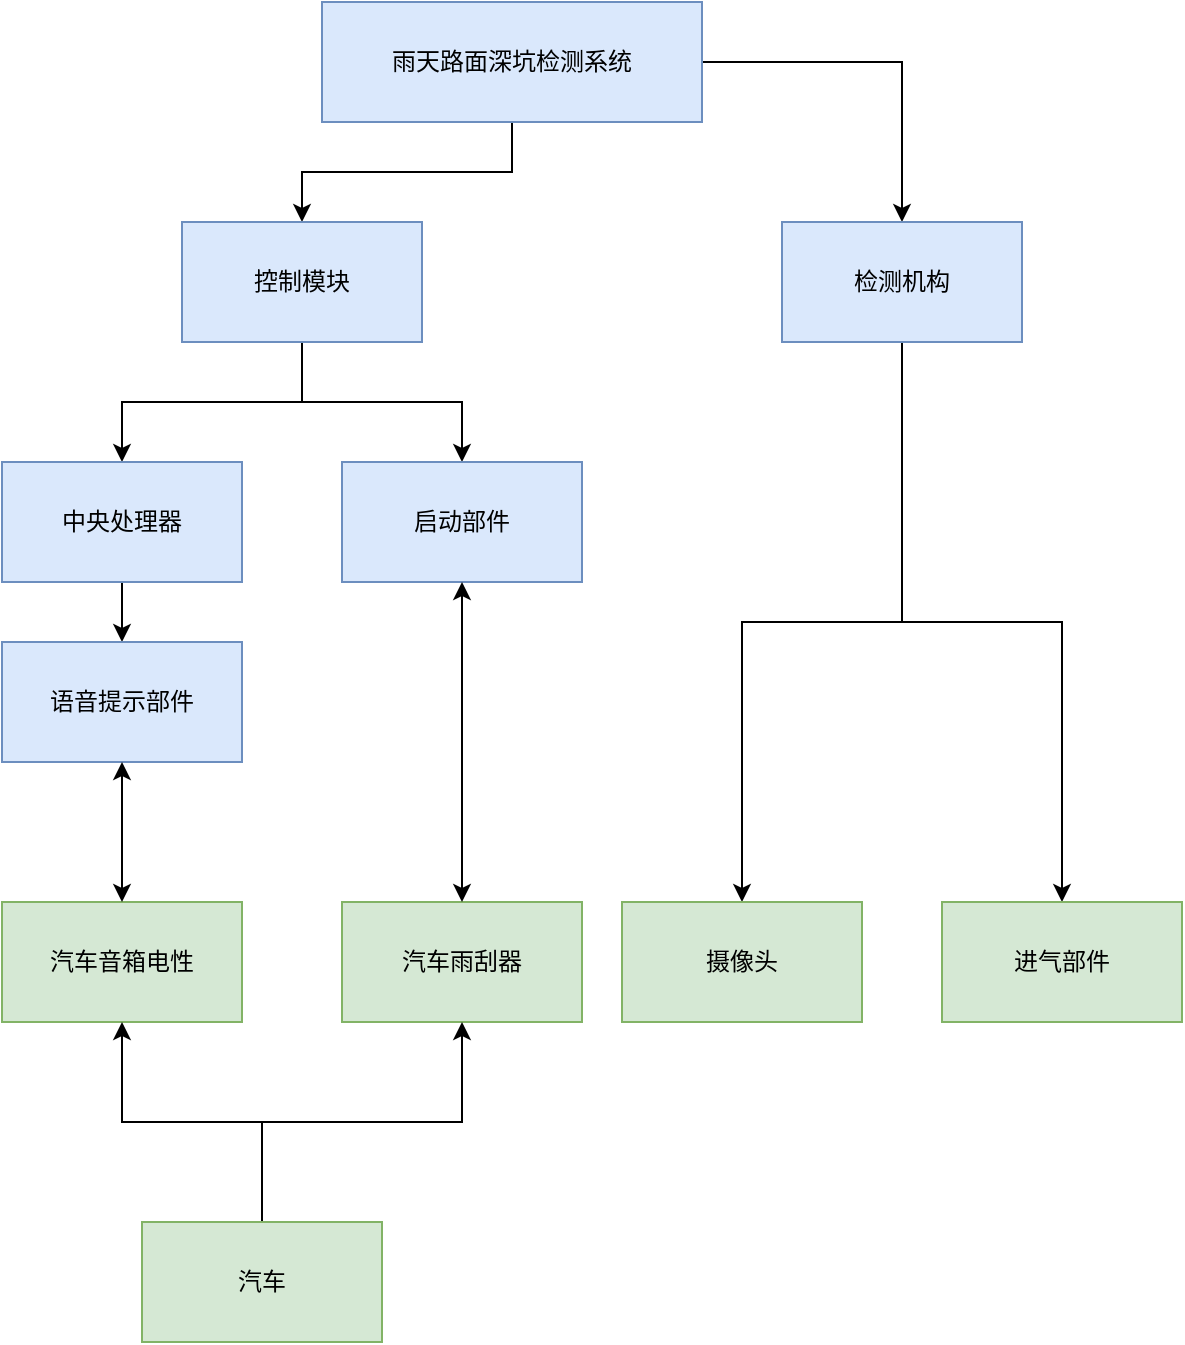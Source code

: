 <mxfile version="20.8.20" type="github">
  <diagram name="第 1 页" id="1UepaLrcdRGTGlDyjXf0">
    <mxGraphModel dx="1424" dy="720" grid="1" gridSize="10" guides="1" tooltips="1" connect="1" arrows="1" fold="1" page="1" pageScale="1" pageWidth="827" pageHeight="1169" math="0" shadow="0">
      <root>
        <mxCell id="0" />
        <mxCell id="1" parent="0" />
        <mxCell id="zBVHz-Jnh63N-da_ZJx6-4" style="edgeStyle=orthogonalEdgeStyle;rounded=0;orthogonalLoop=1;jettySize=auto;html=1;entryX=0.5;entryY=0;entryDx=0;entryDy=0;" parent="1" source="zBVHz-Jnh63N-da_ZJx6-1" target="zBVHz-Jnh63N-da_ZJx6-2" edge="1">
          <mxGeometry relative="1" as="geometry" />
        </mxCell>
        <mxCell id="zBVHz-Jnh63N-da_ZJx6-5" style="edgeStyle=orthogonalEdgeStyle;rounded=0;orthogonalLoop=1;jettySize=auto;html=1;entryX=0.5;entryY=0;entryDx=0;entryDy=0;" parent="1" source="zBVHz-Jnh63N-da_ZJx6-1" target="zBVHz-Jnh63N-da_ZJx6-3" edge="1">
          <mxGeometry relative="1" as="geometry" />
        </mxCell>
        <mxCell id="zBVHz-Jnh63N-da_ZJx6-1" value="雨天路面深坑检测系统 &lt;br/&gt;" style="rounded=0;whiteSpace=wrap;html=1;fillColor=#dae8fc;strokeColor=#6c8ebf;" parent="1" vertex="1">
          <mxGeometry x="330" y="90" width="190" height="60" as="geometry" />
        </mxCell>
        <mxCell id="zBVHz-Jnh63N-da_ZJx6-8" style="edgeStyle=orthogonalEdgeStyle;rounded=0;orthogonalLoop=1;jettySize=auto;html=1;entryX=0.5;entryY=0;entryDx=0;entryDy=0;" parent="1" source="zBVHz-Jnh63N-da_ZJx6-2" target="zBVHz-Jnh63N-da_ZJx6-6" edge="1">
          <mxGeometry relative="1" as="geometry" />
        </mxCell>
        <mxCell id="zBVHz-Jnh63N-da_ZJx6-9" style="edgeStyle=orthogonalEdgeStyle;rounded=0;orthogonalLoop=1;jettySize=auto;html=1;entryX=0.5;entryY=0;entryDx=0;entryDy=0;" parent="1" source="zBVHz-Jnh63N-da_ZJx6-2" target="zBVHz-Jnh63N-da_ZJx6-7" edge="1">
          <mxGeometry relative="1" as="geometry" />
        </mxCell>
        <mxCell id="zBVHz-Jnh63N-da_ZJx6-2" value="控制模块" style="rounded=0;whiteSpace=wrap;html=1;fillColor=#dae8fc;strokeColor=#6c8ebf;" parent="1" vertex="1">
          <mxGeometry x="260" y="200" width="120" height="60" as="geometry" />
        </mxCell>
        <mxCell id="nNTABmxnSOZNSG_NIrNf-2" style="edgeStyle=orthogonalEdgeStyle;rounded=0;orthogonalLoop=1;jettySize=auto;html=1;" edge="1" parent="1" source="zBVHz-Jnh63N-da_ZJx6-3" target="zBVHz-Jnh63N-da_ZJx6-11">
          <mxGeometry relative="1" as="geometry" />
        </mxCell>
        <mxCell id="nNTABmxnSOZNSG_NIrNf-3" style="edgeStyle=orthogonalEdgeStyle;rounded=0;orthogonalLoop=1;jettySize=auto;html=1;entryX=0.5;entryY=0;entryDx=0;entryDy=0;" edge="1" parent="1" source="zBVHz-Jnh63N-da_ZJx6-3" target="nNTABmxnSOZNSG_NIrNf-1">
          <mxGeometry relative="1" as="geometry" />
        </mxCell>
        <mxCell id="zBVHz-Jnh63N-da_ZJx6-3" value="检测机构 " style="rounded=0;whiteSpace=wrap;html=1;fillColor=#dae8fc;strokeColor=#6c8ebf;" parent="1" vertex="1">
          <mxGeometry x="560" y="200" width="120" height="60" as="geometry" />
        </mxCell>
        <mxCell id="zBVHz-Jnh63N-da_ZJx6-16" style="edgeStyle=orthogonalEdgeStyle;rounded=0;orthogonalLoop=1;jettySize=auto;html=1;" parent="1" source="zBVHz-Jnh63N-da_ZJx6-6" target="zBVHz-Jnh63N-da_ZJx6-15" edge="1">
          <mxGeometry relative="1" as="geometry" />
        </mxCell>
        <mxCell id="zBVHz-Jnh63N-da_ZJx6-6" value="中央处理器" style="rounded=0;whiteSpace=wrap;html=1;fillColor=#dae8fc;strokeColor=#6c8ebf;" parent="1" vertex="1">
          <mxGeometry x="170" y="320" width="120" height="60" as="geometry" />
        </mxCell>
        <mxCell id="zBVHz-Jnh63N-da_ZJx6-7" value="启动部件 " style="rounded=0;whiteSpace=wrap;html=1;fillColor=#dae8fc;strokeColor=#6c8ebf;" parent="1" vertex="1">
          <mxGeometry x="340" y="320" width="120" height="60" as="geometry" />
        </mxCell>
        <mxCell id="zBVHz-Jnh63N-da_ZJx6-10" value="汽车雨刮器 &lt;br/&gt;" style="rounded=0;whiteSpace=wrap;html=1;fillColor=#d5e8d4;strokeColor=#82b366;" parent="1" vertex="1">
          <mxGeometry x="340" y="540" width="120" height="60" as="geometry" />
        </mxCell>
        <mxCell id="zBVHz-Jnh63N-da_ZJx6-11" value="摄像头" style="rounded=0;whiteSpace=wrap;html=1;fillColor=#d5e8d4;strokeColor=#82b366;" parent="1" vertex="1">
          <mxGeometry x="480" y="540" width="120" height="60" as="geometry" />
        </mxCell>
        <mxCell id="zBVHz-Jnh63N-da_ZJx6-13" value="汽车音箱电性 " style="rounded=0;whiteSpace=wrap;html=1;fillColor=#d5e8d4;strokeColor=#82b366;" parent="1" vertex="1">
          <mxGeometry x="170" y="540" width="120" height="60" as="geometry" />
        </mxCell>
        <mxCell id="zBVHz-Jnh63N-da_ZJx6-17" style="edgeStyle=orthogonalEdgeStyle;rounded=0;orthogonalLoop=1;jettySize=auto;html=1;entryX=0.5;entryY=1;entryDx=0;entryDy=0;" parent="1" source="zBVHz-Jnh63N-da_ZJx6-14" target="zBVHz-Jnh63N-da_ZJx6-13" edge="1">
          <mxGeometry relative="1" as="geometry" />
        </mxCell>
        <mxCell id="zBVHz-Jnh63N-da_ZJx6-19" style="edgeStyle=orthogonalEdgeStyle;rounded=0;orthogonalLoop=1;jettySize=auto;html=1;entryX=0.5;entryY=1;entryDx=0;entryDy=0;" parent="1" source="zBVHz-Jnh63N-da_ZJx6-14" target="zBVHz-Jnh63N-da_ZJx6-10" edge="1">
          <mxGeometry relative="1" as="geometry" />
        </mxCell>
        <mxCell id="zBVHz-Jnh63N-da_ZJx6-14" value="汽车" style="rounded=0;whiteSpace=wrap;html=1;fillColor=#d5e8d4;strokeColor=#82b366;" parent="1" vertex="1">
          <mxGeometry x="240" y="700" width="120" height="60" as="geometry" />
        </mxCell>
        <mxCell id="zBVHz-Jnh63N-da_ZJx6-15" value="语音提示部件" style="rounded=0;whiteSpace=wrap;html=1;fillColor=#dae8fc;strokeColor=#6c8ebf;" parent="1" vertex="1">
          <mxGeometry x="170" y="410" width="120" height="60" as="geometry" />
        </mxCell>
        <mxCell id="zBVHz-Jnh63N-da_ZJx6-20" value="" style="endArrow=classic;startArrow=classic;html=1;rounded=0;exitX=0.5;exitY=0;exitDx=0;exitDy=0;entryX=0.5;entryY=1;entryDx=0;entryDy=0;" parent="1" source="zBVHz-Jnh63N-da_ZJx6-10" target="zBVHz-Jnh63N-da_ZJx6-7" edge="1">
          <mxGeometry width="50" height="50" relative="1" as="geometry">
            <mxPoint x="410" y="550" as="sourcePoint" />
            <mxPoint x="460" y="500" as="targetPoint" />
          </mxGeometry>
        </mxCell>
        <mxCell id="zBVHz-Jnh63N-da_ZJx6-22" value="" style="endArrow=classic;startArrow=classic;html=1;rounded=0;entryX=0.5;entryY=1;entryDx=0;entryDy=0;" parent="1" source="zBVHz-Jnh63N-da_ZJx6-13" target="zBVHz-Jnh63N-da_ZJx6-15" edge="1">
          <mxGeometry width="50" height="50" relative="1" as="geometry">
            <mxPoint x="140" y="560" as="sourcePoint" />
            <mxPoint x="190" y="510" as="targetPoint" />
          </mxGeometry>
        </mxCell>
        <mxCell id="nNTABmxnSOZNSG_NIrNf-1" value="进气部件 &lt;br/&gt;" style="rounded=0;whiteSpace=wrap;html=1;fillColor=#d5e8d4;strokeColor=#82b366;" vertex="1" parent="1">
          <mxGeometry x="640" y="540" width="120" height="60" as="geometry" />
        </mxCell>
      </root>
    </mxGraphModel>
  </diagram>
</mxfile>
